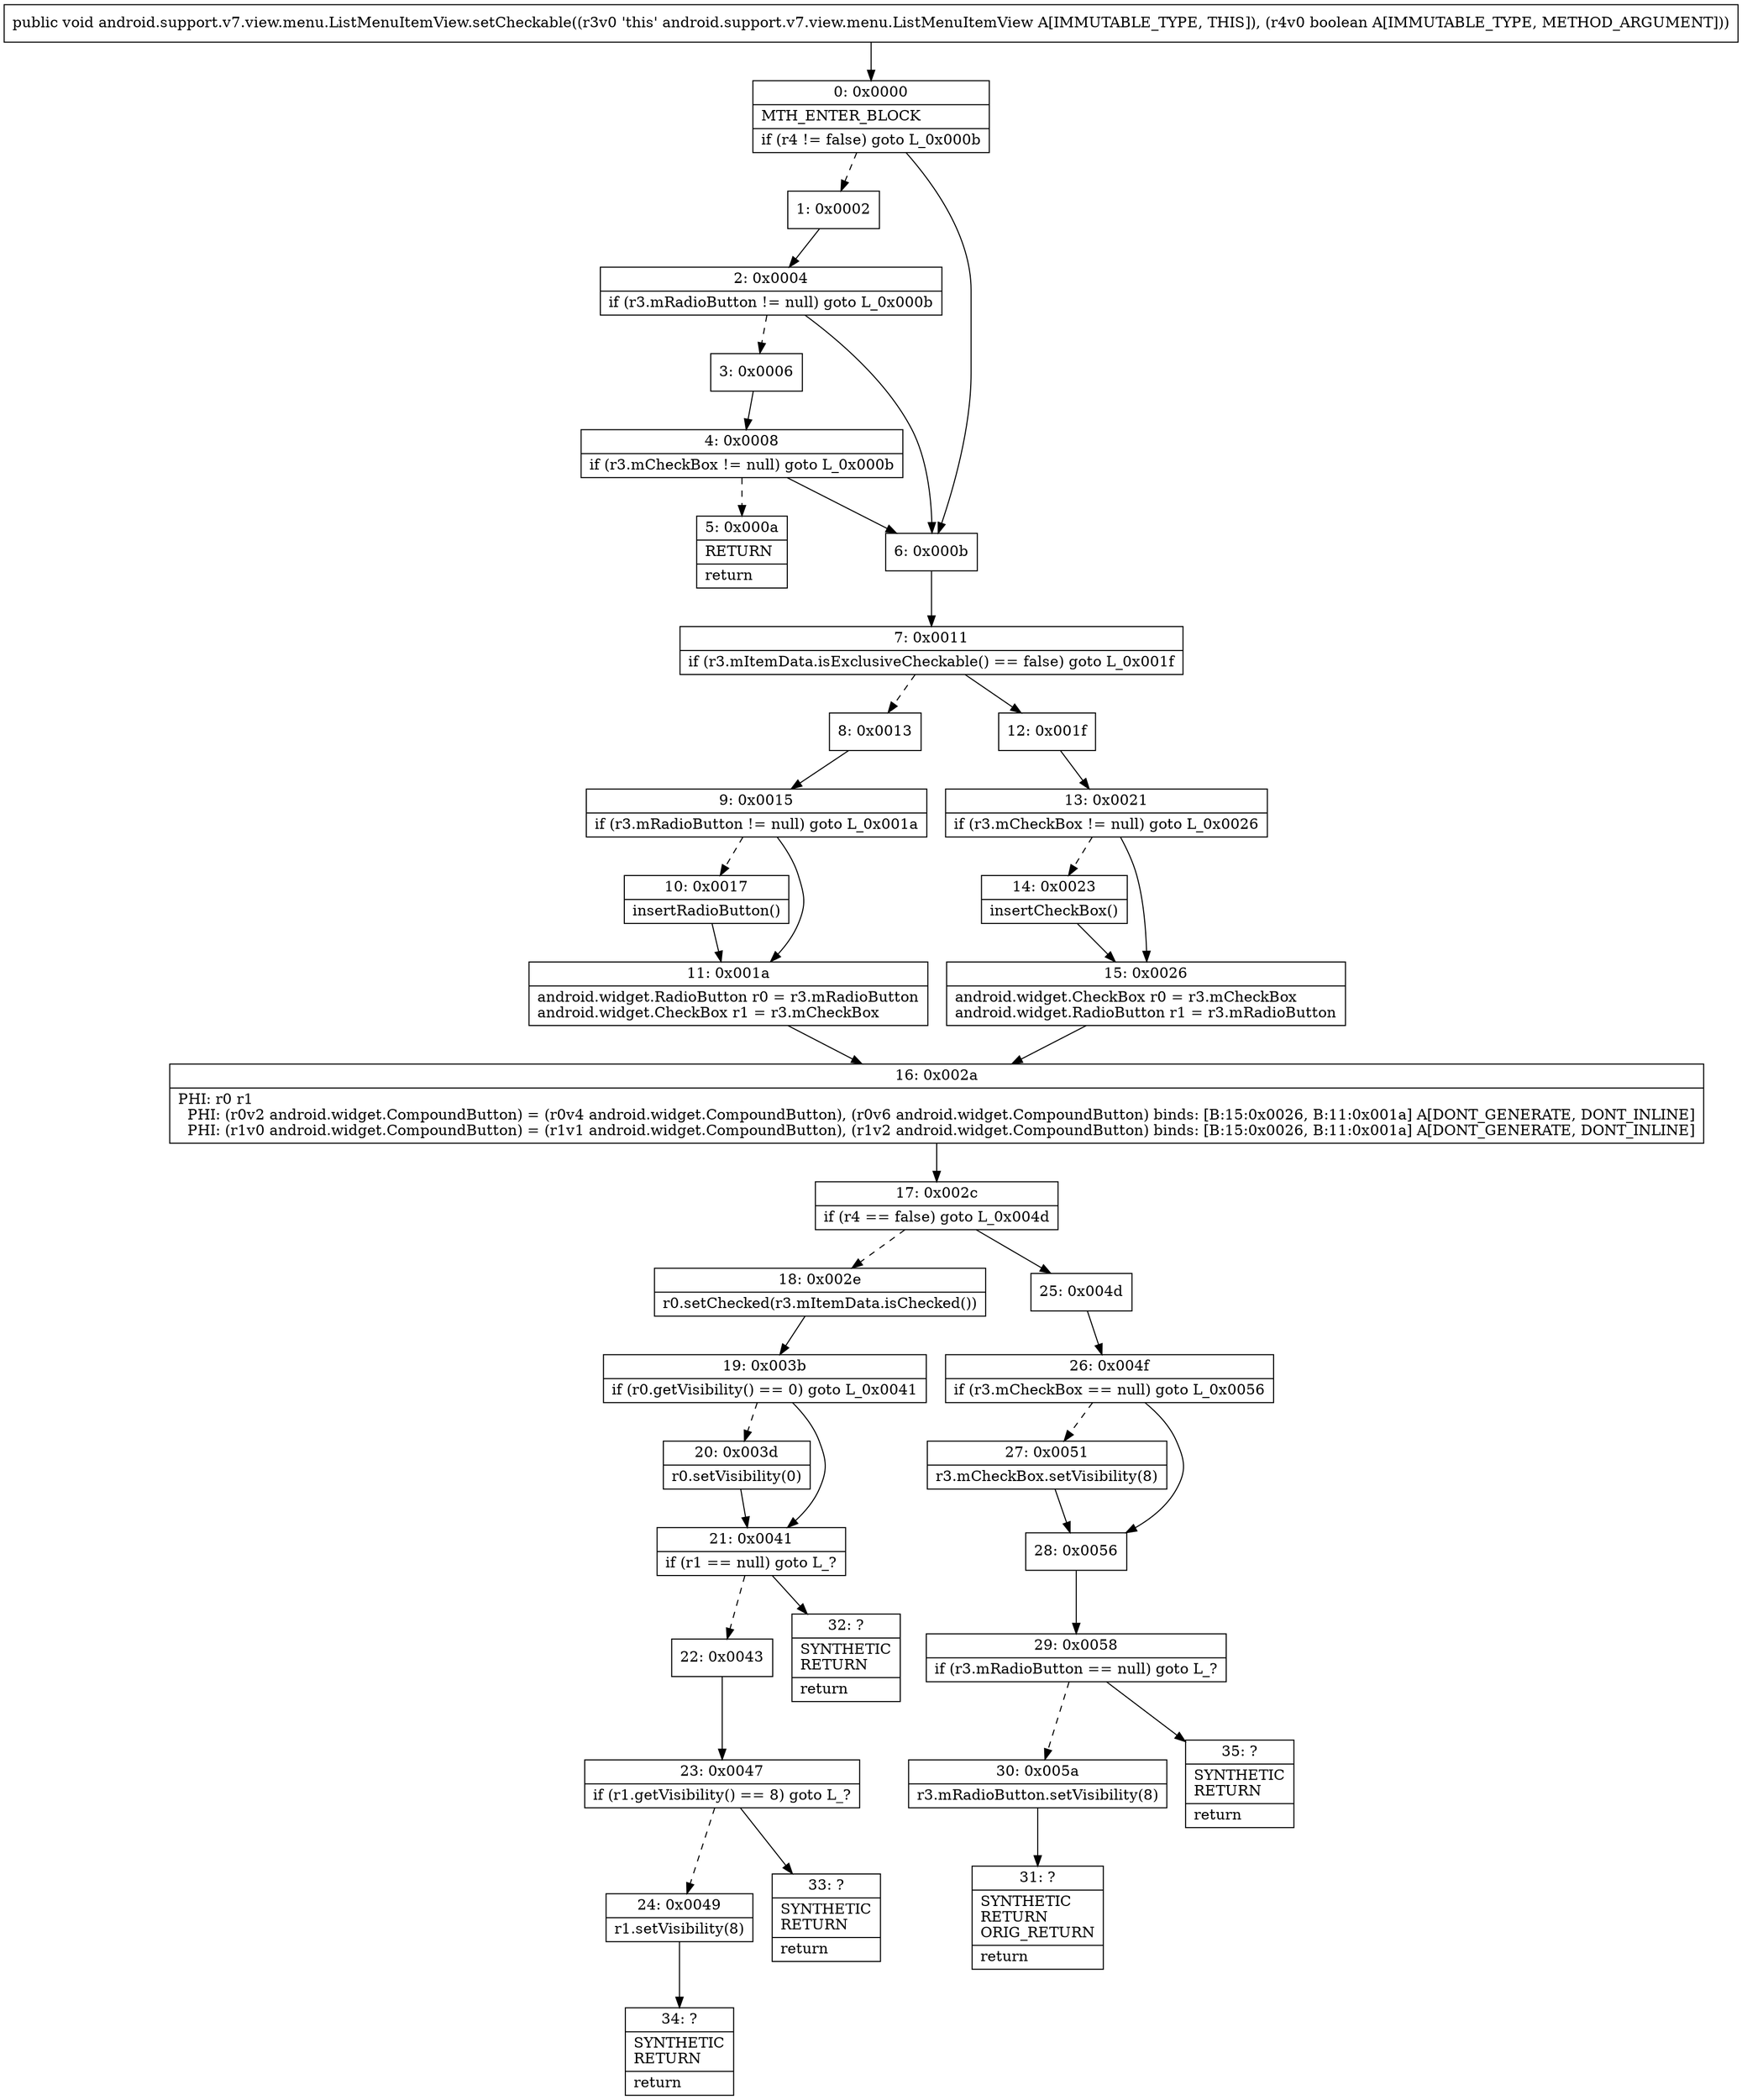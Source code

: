 digraph "CFG forandroid.support.v7.view.menu.ListMenuItemView.setCheckable(Z)V" {
Node_0 [shape=record,label="{0\:\ 0x0000|MTH_ENTER_BLOCK\l|if (r4 != false) goto L_0x000b\l}"];
Node_1 [shape=record,label="{1\:\ 0x0002}"];
Node_2 [shape=record,label="{2\:\ 0x0004|if (r3.mRadioButton != null) goto L_0x000b\l}"];
Node_3 [shape=record,label="{3\:\ 0x0006}"];
Node_4 [shape=record,label="{4\:\ 0x0008|if (r3.mCheckBox != null) goto L_0x000b\l}"];
Node_5 [shape=record,label="{5\:\ 0x000a|RETURN\l|return\l}"];
Node_6 [shape=record,label="{6\:\ 0x000b}"];
Node_7 [shape=record,label="{7\:\ 0x0011|if (r3.mItemData.isExclusiveCheckable() == false) goto L_0x001f\l}"];
Node_8 [shape=record,label="{8\:\ 0x0013}"];
Node_9 [shape=record,label="{9\:\ 0x0015|if (r3.mRadioButton != null) goto L_0x001a\l}"];
Node_10 [shape=record,label="{10\:\ 0x0017|insertRadioButton()\l}"];
Node_11 [shape=record,label="{11\:\ 0x001a|android.widget.RadioButton r0 = r3.mRadioButton\landroid.widget.CheckBox r1 = r3.mCheckBox\l}"];
Node_12 [shape=record,label="{12\:\ 0x001f}"];
Node_13 [shape=record,label="{13\:\ 0x0021|if (r3.mCheckBox != null) goto L_0x0026\l}"];
Node_14 [shape=record,label="{14\:\ 0x0023|insertCheckBox()\l}"];
Node_15 [shape=record,label="{15\:\ 0x0026|android.widget.CheckBox r0 = r3.mCheckBox\landroid.widget.RadioButton r1 = r3.mRadioButton\l}"];
Node_16 [shape=record,label="{16\:\ 0x002a|PHI: r0 r1 \l  PHI: (r0v2 android.widget.CompoundButton) = (r0v4 android.widget.CompoundButton), (r0v6 android.widget.CompoundButton) binds: [B:15:0x0026, B:11:0x001a] A[DONT_GENERATE, DONT_INLINE]\l  PHI: (r1v0 android.widget.CompoundButton) = (r1v1 android.widget.CompoundButton), (r1v2 android.widget.CompoundButton) binds: [B:15:0x0026, B:11:0x001a] A[DONT_GENERATE, DONT_INLINE]\l}"];
Node_17 [shape=record,label="{17\:\ 0x002c|if (r4 == false) goto L_0x004d\l}"];
Node_18 [shape=record,label="{18\:\ 0x002e|r0.setChecked(r3.mItemData.isChecked())\l}"];
Node_19 [shape=record,label="{19\:\ 0x003b|if (r0.getVisibility() == 0) goto L_0x0041\l}"];
Node_20 [shape=record,label="{20\:\ 0x003d|r0.setVisibility(0)\l}"];
Node_21 [shape=record,label="{21\:\ 0x0041|if (r1 == null) goto L_?\l}"];
Node_22 [shape=record,label="{22\:\ 0x0043}"];
Node_23 [shape=record,label="{23\:\ 0x0047|if (r1.getVisibility() == 8) goto L_?\l}"];
Node_24 [shape=record,label="{24\:\ 0x0049|r1.setVisibility(8)\l}"];
Node_25 [shape=record,label="{25\:\ 0x004d}"];
Node_26 [shape=record,label="{26\:\ 0x004f|if (r3.mCheckBox == null) goto L_0x0056\l}"];
Node_27 [shape=record,label="{27\:\ 0x0051|r3.mCheckBox.setVisibility(8)\l}"];
Node_28 [shape=record,label="{28\:\ 0x0056}"];
Node_29 [shape=record,label="{29\:\ 0x0058|if (r3.mRadioButton == null) goto L_?\l}"];
Node_30 [shape=record,label="{30\:\ 0x005a|r3.mRadioButton.setVisibility(8)\l}"];
Node_31 [shape=record,label="{31\:\ ?|SYNTHETIC\lRETURN\lORIG_RETURN\l|return\l}"];
Node_32 [shape=record,label="{32\:\ ?|SYNTHETIC\lRETURN\l|return\l}"];
Node_33 [shape=record,label="{33\:\ ?|SYNTHETIC\lRETURN\l|return\l}"];
Node_34 [shape=record,label="{34\:\ ?|SYNTHETIC\lRETURN\l|return\l}"];
Node_35 [shape=record,label="{35\:\ ?|SYNTHETIC\lRETURN\l|return\l}"];
MethodNode[shape=record,label="{public void android.support.v7.view.menu.ListMenuItemView.setCheckable((r3v0 'this' android.support.v7.view.menu.ListMenuItemView A[IMMUTABLE_TYPE, THIS]), (r4v0 boolean A[IMMUTABLE_TYPE, METHOD_ARGUMENT])) }"];
MethodNode -> Node_0;
Node_0 -> Node_1[style=dashed];
Node_0 -> Node_6;
Node_1 -> Node_2;
Node_2 -> Node_3[style=dashed];
Node_2 -> Node_6;
Node_3 -> Node_4;
Node_4 -> Node_5[style=dashed];
Node_4 -> Node_6;
Node_6 -> Node_7;
Node_7 -> Node_8[style=dashed];
Node_7 -> Node_12;
Node_8 -> Node_9;
Node_9 -> Node_10[style=dashed];
Node_9 -> Node_11;
Node_10 -> Node_11;
Node_11 -> Node_16;
Node_12 -> Node_13;
Node_13 -> Node_14[style=dashed];
Node_13 -> Node_15;
Node_14 -> Node_15;
Node_15 -> Node_16;
Node_16 -> Node_17;
Node_17 -> Node_18[style=dashed];
Node_17 -> Node_25;
Node_18 -> Node_19;
Node_19 -> Node_20[style=dashed];
Node_19 -> Node_21;
Node_20 -> Node_21;
Node_21 -> Node_22[style=dashed];
Node_21 -> Node_32;
Node_22 -> Node_23;
Node_23 -> Node_24[style=dashed];
Node_23 -> Node_33;
Node_24 -> Node_34;
Node_25 -> Node_26;
Node_26 -> Node_27[style=dashed];
Node_26 -> Node_28;
Node_27 -> Node_28;
Node_28 -> Node_29;
Node_29 -> Node_30[style=dashed];
Node_29 -> Node_35;
Node_30 -> Node_31;
}

